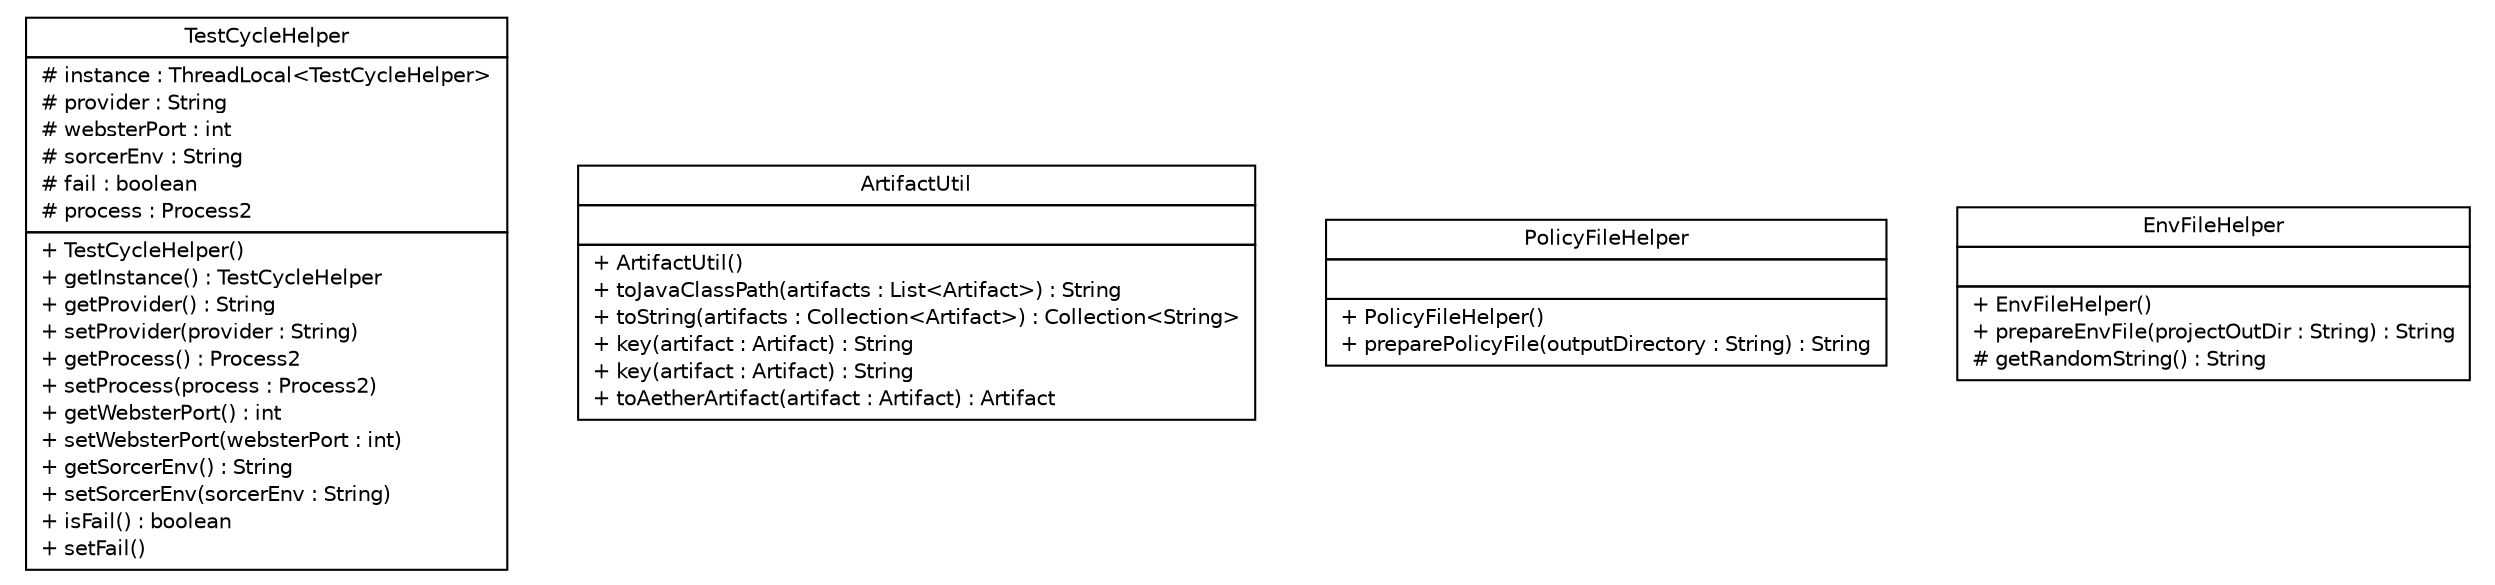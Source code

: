 #!/usr/local/bin/dot
#
# Class diagram 
# Generated by UMLGraph version R5_6 (http://www.umlgraph.org/)
#

digraph G {
	edge [fontname="Helvetica",fontsize=10,labelfontname="Helvetica",labelfontsize=10];
	node [fontname="Helvetica",fontsize=10,shape=plaintext];
	nodesep=0.25;
	ranksep=0.5;
	// sorcer.maven.util.TestCycleHelper
	c49196 [label=<<table title="sorcer.maven.util.TestCycleHelper" border="0" cellborder="1" cellspacing="0" cellpadding="2" port="p" href="./TestCycleHelper.html">
		<tr><td><table border="0" cellspacing="0" cellpadding="1">
<tr><td align="center" balign="center"> TestCycleHelper </td></tr>
		</table></td></tr>
		<tr><td><table border="0" cellspacing="0" cellpadding="1">
<tr><td align="left" balign="left"> # instance : ThreadLocal&lt;TestCycleHelper&gt; </td></tr>
<tr><td align="left" balign="left"> # provider : String </td></tr>
<tr><td align="left" balign="left"> # websterPort : int </td></tr>
<tr><td align="left" balign="left"> # sorcerEnv : String </td></tr>
<tr><td align="left" balign="left"> # fail : boolean </td></tr>
<tr><td align="left" balign="left"> # process : Process2 </td></tr>
		</table></td></tr>
		<tr><td><table border="0" cellspacing="0" cellpadding="1">
<tr><td align="left" balign="left"> + TestCycleHelper() </td></tr>
<tr><td align="left" balign="left"> + getInstance() : TestCycleHelper </td></tr>
<tr><td align="left" balign="left"> + getProvider() : String </td></tr>
<tr><td align="left" balign="left"> + setProvider(provider : String) </td></tr>
<tr><td align="left" balign="left"> + getProcess() : Process2 </td></tr>
<tr><td align="left" balign="left"> + setProcess(process : Process2) </td></tr>
<tr><td align="left" balign="left"> + getWebsterPort() : int </td></tr>
<tr><td align="left" balign="left"> + setWebsterPort(websterPort : int) </td></tr>
<tr><td align="left" balign="left"> + getSorcerEnv() : String </td></tr>
<tr><td align="left" balign="left"> + setSorcerEnv(sorcerEnv : String) </td></tr>
<tr><td align="left" balign="left"> + isFail() : boolean </td></tr>
<tr><td align="left" balign="left"> + setFail() </td></tr>
		</table></td></tr>
		</table>>, URL="./TestCycleHelper.html", fontname="Helvetica", fontcolor="black", fontsize=10.0];
	// sorcer.maven.util.ArtifactUtil
	c49197 [label=<<table title="sorcer.maven.util.ArtifactUtil" border="0" cellborder="1" cellspacing="0" cellpadding="2" port="p" href="./ArtifactUtil.html">
		<tr><td><table border="0" cellspacing="0" cellpadding="1">
<tr><td align="center" balign="center"> ArtifactUtil </td></tr>
		</table></td></tr>
		<tr><td><table border="0" cellspacing="0" cellpadding="1">
<tr><td align="left" balign="left">  </td></tr>
		</table></td></tr>
		<tr><td><table border="0" cellspacing="0" cellpadding="1">
<tr><td align="left" balign="left"> + ArtifactUtil() </td></tr>
<tr><td align="left" balign="left"> + toJavaClassPath(artifacts : List&lt;Artifact&gt;) : String </td></tr>
<tr><td align="left" balign="left"> + toString(artifacts : Collection&lt;Artifact&gt;) : Collection&lt;String&gt; </td></tr>
<tr><td align="left" balign="left"> + key(artifact : Artifact) : String </td></tr>
<tr><td align="left" balign="left"> + key(artifact : Artifact) : String </td></tr>
<tr><td align="left" balign="left"> + toAetherArtifact(artifact : Artifact) : Artifact </td></tr>
		</table></td></tr>
		</table>>, URL="./ArtifactUtil.html", fontname="Helvetica", fontcolor="black", fontsize=10.0];
	// sorcer.maven.util.PolicyFileHelper
	c49198 [label=<<table title="sorcer.maven.util.PolicyFileHelper" border="0" cellborder="1" cellspacing="0" cellpadding="2" port="p" href="./PolicyFileHelper.html">
		<tr><td><table border="0" cellspacing="0" cellpadding="1">
<tr><td align="center" balign="center"> PolicyFileHelper </td></tr>
		</table></td></tr>
		<tr><td><table border="0" cellspacing="0" cellpadding="1">
<tr><td align="left" balign="left">  </td></tr>
		</table></td></tr>
		<tr><td><table border="0" cellspacing="0" cellpadding="1">
<tr><td align="left" balign="left"> + PolicyFileHelper() </td></tr>
<tr><td align="left" balign="left"> + preparePolicyFile(outputDirectory : String) : String </td></tr>
		</table></td></tr>
		</table>>, URL="./PolicyFileHelper.html", fontname="Helvetica", fontcolor="black", fontsize=10.0];
	// sorcer.maven.util.EnvFileHelper
	c49199 [label=<<table title="sorcer.maven.util.EnvFileHelper" border="0" cellborder="1" cellspacing="0" cellpadding="2" port="p" href="./EnvFileHelper.html">
		<tr><td><table border="0" cellspacing="0" cellpadding="1">
<tr><td align="center" balign="center"> EnvFileHelper </td></tr>
		</table></td></tr>
		<tr><td><table border="0" cellspacing="0" cellpadding="1">
<tr><td align="left" balign="left">  </td></tr>
		</table></td></tr>
		<tr><td><table border="0" cellspacing="0" cellpadding="1">
<tr><td align="left" balign="left"> + EnvFileHelper() </td></tr>
<tr><td align="left" balign="left"> + prepareEnvFile(projectOutDir : String) : String </td></tr>
<tr><td align="left" balign="left"> # getRandomString() : String </td></tr>
		</table></td></tr>
		</table>>, URL="./EnvFileHelper.html", fontname="Helvetica", fontcolor="black", fontsize=10.0];
}

